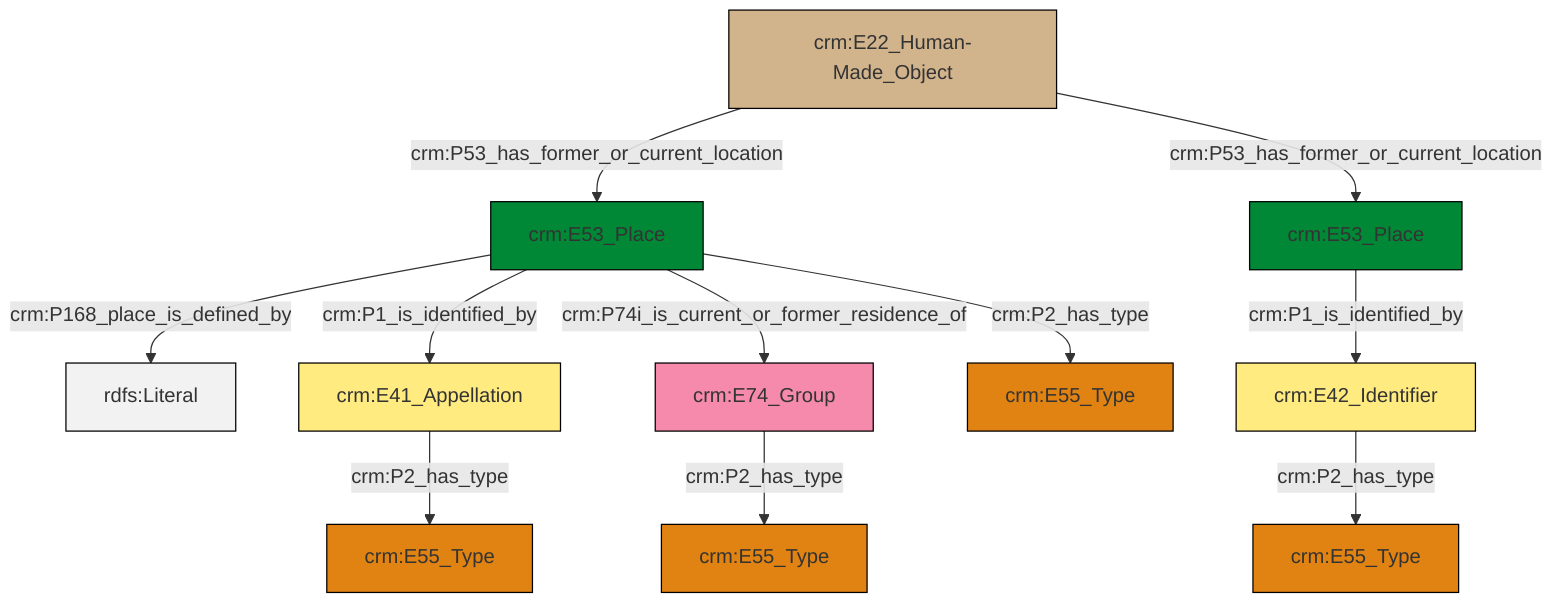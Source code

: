 graph TD
classDef Literal fill:#f2f2f2,stroke:#000000;
classDef CRM_Entity fill:#FFFFFF,stroke:#000000;
classDef Temporal_Entity fill:#00C9E6, stroke:#000000;
classDef Type fill:#E18312, stroke:#000000;
classDef Time-Span fill:#2C9C91, stroke:#000000;
classDef Appellation fill:#FFEB7F, stroke:#000000;
classDef Place fill:#008836, stroke:#000000;
classDef Persistent_Item fill:#B266B2, stroke:#000000;
classDef Conceptual_Object fill:#FFD700, stroke:#000000;
classDef Physical_Thing fill:#D2B48C, stroke:#000000;
classDef Actor fill:#f58aad, stroke:#000000;
classDef PC_Classes fill:#4ce600, stroke:#000000;
classDef Multi fill:#cccccc,stroke:#000000;

0["crm:E22_Human-Made_Object"]:::Physical_Thing -->|crm:P53_has_former_or_current_location| 1["crm:E53_Place"]:::Place
1["crm:E53_Place"]:::Place -->|crm:P168_place_is_defined_by| 2[rdfs:Literal]:::Literal
1["crm:E53_Place"]:::Place -->|crm:P1_is_identified_by| 3["crm:E41_Appellation"]:::Appellation
4["crm:E53_Place"]:::Place -->|crm:P1_is_identified_by| 5["crm:E42_Identifier"]:::Appellation
1["crm:E53_Place"]:::Place -->|crm:P74i_is_current_or_former_residence_of| 14["crm:E74_Group"]:::Actor
0["crm:E22_Human-Made_Object"]:::Physical_Thing -->|crm:P53_has_former_or_current_location| 4["crm:E53_Place"]:::Place
3["crm:E41_Appellation"]:::Appellation -->|crm:P2_has_type| 12["crm:E55_Type"]:::Type
1["crm:E53_Place"]:::Place -->|crm:P2_has_type| 15["crm:E55_Type"]:::Type
14["crm:E74_Group"]:::Actor -->|crm:P2_has_type| 6["crm:E55_Type"]:::Type
5["crm:E42_Identifier"]:::Appellation -->|crm:P2_has_type| 10["crm:E55_Type"]:::Type